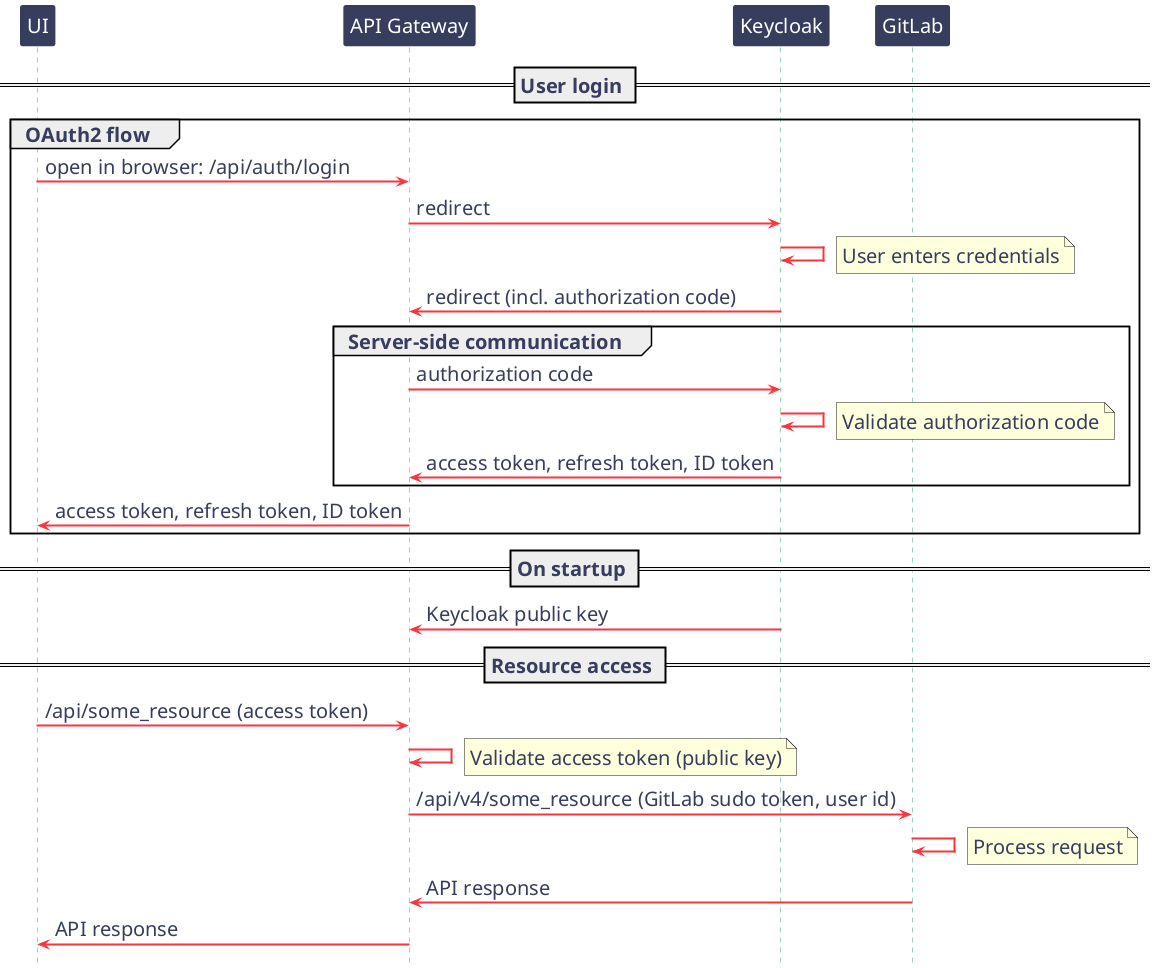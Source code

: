 @startuml

autonumber

!define BLACK   #363D5D
!define RED     #F6363F
!define PINK    #F6216E
!define MAGENTA #A54FBD
!define GREEN   #37A77C
!define YELLOW  #F97A00
!define BLUE    #1E98F2
!define CYAN    #25AFCA
!define WHITE   #FEF2DC

' Base Setting
skinparam Shadowing false
skinparam BackgroundColor white
skinparam ComponentStyle uml2
skinparam Default {
  FontName  'Hiragino Sans'
  FontColor BLACK
  FontSize  20
  FontStyle plain
}

skinparam Sequence {
  ArrowThickness 2
  ArrowColor RED
  ActorBorderThickness 1
  LifeLineBorderColor GREEN
  ParticipantBorderThickness 0
}
skinparam Participant {
  BackgroundColor BLACK
  BorderColor BLACK
  FontColor #FFFFFF
}

skinparam Actor {
  BackgroundColor BLACK
  BorderColor BLACK
}

hide footbox
skinparam shadowing false

participant UI
participant "API Gateway"
participant Keycloak
participant GitLab

autonumber stop

== User login ==
group OAuth2 flow
  UI -> "API Gateway": open in browser: /api/auth/login

  "API Gateway" -> Keycloak: redirect
  "Keycloak" -> "Keycloak"
  note right: User enters credentials
  "API Gateway" <- Keycloak: redirect (incl. authorization code)
  group Server-side communication
    "API Gateway" -> Keycloak: authorization code
    "Keycloak" -> "Keycloak"
    note right: Validate authorization code
    "API Gateway" <- Keycloak: access token, refresh token, ID token
  end
  UI <- "API Gateway": access token, refresh token, ID token
end

== On startup ==
"API Gateway" <- Keycloak: Keycloak public key

== Resource access ==
  UI -> "API Gateway": /api/some_resource (access token)
  "API Gateway" -> "API Gateway"
  note right: Validate access token (public key)
  "API Gateway" -> GitLab: /api/v4/some_resource (GitLab sudo token, user id)
  GitLab -> GitLab
  note right: Process request
  "API Gateway" <- GitLab: API response
  UI <- "API Gateway": API response
@enduml
